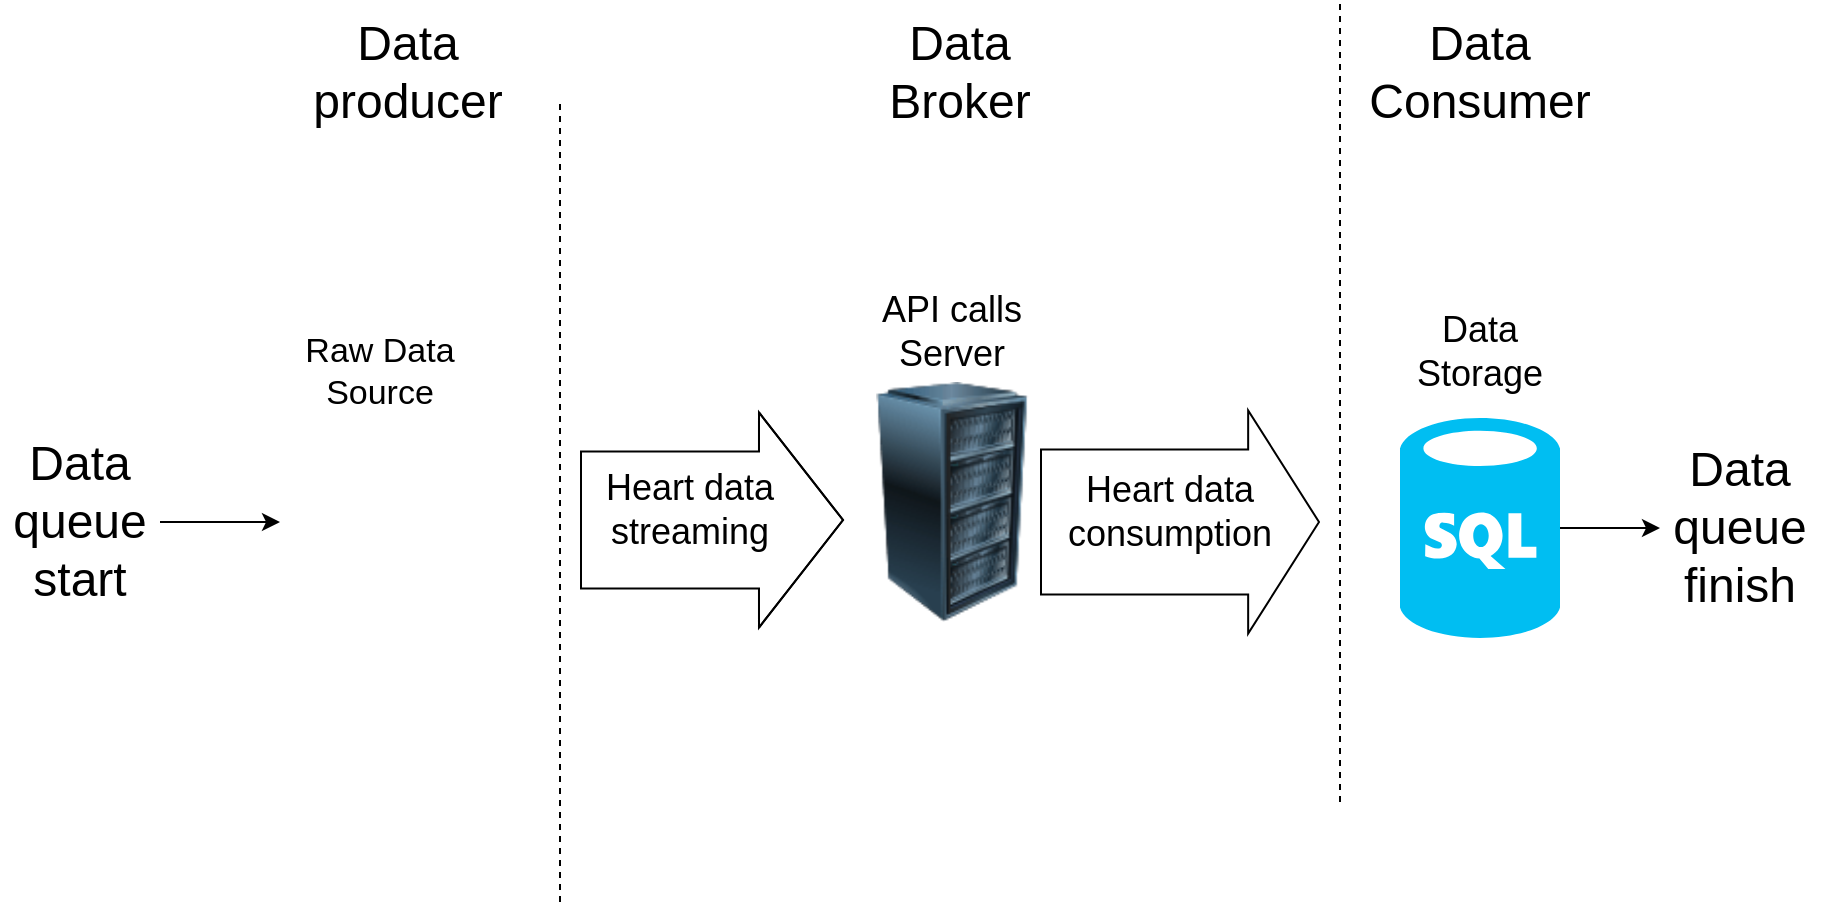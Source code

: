<mxfile version="21.5.2">
  <diagram name="Página-1" id="xNhPNnMRd9htXLf8wS57">
    <mxGraphModel dx="2062" dy="656" grid="1" gridSize="10" guides="1" tooltips="1" connect="1" arrows="1" fold="1" page="1" pageScale="1" pageWidth="827" pageHeight="1169" math="0" shadow="0">
      <root>
        <mxCell id="0" />
        <mxCell id="1" parent="0" />
        <mxCell id="IrRJ5_O-pY0Ifu8mV4sr-7" value="" style="group" parent="1" vertex="1" connectable="0">
          <mxGeometry y="200" width="128" height="168" as="geometry" />
        </mxCell>
        <mxCell id="IrRJ5_O-pY0Ifu8mV4sr-3" value="" style="shape=image;html=1;verticalAlign=top;verticalLabelPosition=bottom;labelBackgroundColor=#ffffff;imageAspect=0;aspect=fixed;image=https://cdn3.iconfinder.com/data/icons/clinical-3/96/medic-128.png" parent="IrRJ5_O-pY0Ifu8mV4sr-7" vertex="1">
          <mxGeometry y="40" width="100" height="100" as="geometry" />
        </mxCell>
        <mxCell id="IrRJ5_O-pY0Ifu8mV4sr-4" value="&lt;font style=&quot;font-size: 17px;&quot;&gt;Raw Data Source&lt;/font&gt;" style="text;html=1;strokeColor=none;fillColor=none;align=center;verticalAlign=middle;whiteSpace=wrap;rounded=0;" parent="IrRJ5_O-pY0Ifu8mV4sr-7" vertex="1">
          <mxGeometry x="-13" width="126" height="30" as="geometry" />
        </mxCell>
        <mxCell id="IrRJ5_O-pY0Ifu8mV4sr-18" value="&lt;font style=&quot;font-size: 18px;&quot;&gt;API calls Server&lt;/font&gt;" style="text;html=1;strokeColor=none;fillColor=none;align=center;verticalAlign=middle;whiteSpace=wrap;rounded=0;" parent="1" vertex="1">
          <mxGeometry x="296.2" y="180" width="80" height="30" as="geometry" />
        </mxCell>
        <mxCell id="IrRJ5_O-pY0Ifu8mV4sr-22" value="" style="endArrow=none;dashed=1;html=1;rounded=0;" parent="1" edge="1">
          <mxGeometry width="50" height="50" relative="1" as="geometry">
            <mxPoint x="140" y="480" as="sourcePoint" />
            <mxPoint x="140" y="80" as="targetPoint" />
          </mxGeometry>
        </mxCell>
        <mxCell id="IrRJ5_O-pY0Ifu8mV4sr-24" value="&lt;font style=&quot;font-size: 24px;&quot;&gt;Data producer&lt;/font&gt;" style="text;html=1;strokeColor=none;fillColor=none;align=center;verticalAlign=middle;whiteSpace=wrap;rounded=0;" parent="1" vertex="1">
          <mxGeometry x="24" y="50" width="80" height="30" as="geometry" />
        </mxCell>
        <mxCell id="IrRJ5_O-pY0Ifu8mV4sr-26" value="&lt;font style=&quot;font-size: 24px;&quot;&gt;Data Broker&lt;/font&gt;" style="text;html=1;strokeColor=none;fillColor=none;align=center;verticalAlign=middle;whiteSpace=wrap;rounded=0;" parent="1" vertex="1">
          <mxGeometry x="300" y="50" width="80" height="30" as="geometry" />
        </mxCell>
        <mxCell id="IrRJ5_O-pY0Ifu8mV4sr-29" value="" style="group" parent="1" vertex="1" connectable="0">
          <mxGeometry x="380" y="270" width="132" height="30" as="geometry" />
        </mxCell>
        <mxCell id="IrRJ5_O-pY0Ifu8mV4sr-30" value="" style="shape=flexArrow;endArrow=classic;html=1;rounded=0;endWidth=38;endSize=11.474;width=72.571;" parent="IrRJ5_O-pY0Ifu8mV4sr-29" edge="1">
          <mxGeometry width="50" height="50" relative="1" as="geometry">
            <mxPoint y="20" as="sourcePoint" />
            <mxPoint x="140" y="20" as="targetPoint" />
          </mxGeometry>
        </mxCell>
        <mxCell id="IrRJ5_O-pY0Ifu8mV4sr-31" value="&lt;font style=&quot;font-size: 18px;&quot;&gt;Heart data consumption&lt;/font&gt;" style="text;html=1;strokeColor=none;fillColor=none;align=center;verticalAlign=middle;whiteSpace=wrap;rounded=0;" parent="IrRJ5_O-pY0Ifu8mV4sr-29" vertex="1">
          <mxGeometry x="10" width="110" height="30" as="geometry" />
        </mxCell>
        <mxCell id="IrRJ5_O-pY0Ifu8mV4sr-32" style="edgeStyle=orthogonalEdgeStyle;rounded=0;orthogonalLoop=1;jettySize=auto;html=1;exitX=0.5;exitY=1;exitDx=0;exitDy=0;" parent="IrRJ5_O-pY0Ifu8mV4sr-29" source="IrRJ5_O-pY0Ifu8mV4sr-31" target="IrRJ5_O-pY0Ifu8mV4sr-31" edge="1">
          <mxGeometry relative="1" as="geometry" />
        </mxCell>
        <mxCell id="IrRJ5_O-pY0Ifu8mV4sr-35" value="&lt;font style=&quot;font-size: 18px;&quot;&gt;Data Storage&lt;/font&gt;" style="text;html=1;strokeColor=none;fillColor=none;align=center;verticalAlign=middle;whiteSpace=wrap;rounded=0;" parent="1" vertex="1">
          <mxGeometry x="570" y="190" width="60" height="30" as="geometry" />
        </mxCell>
        <mxCell id="IrRJ5_O-pY0Ifu8mV4sr-41" style="edgeStyle=orthogonalEdgeStyle;rounded=0;orthogonalLoop=1;jettySize=auto;html=1;exitX=0.5;exitY=1;exitDx=0;exitDy=0;" parent="1" edge="1">
          <mxGeometry relative="1" as="geometry">
            <mxPoint x="455" y="310" as="sourcePoint" />
            <mxPoint x="455" y="310" as="targetPoint" />
          </mxGeometry>
        </mxCell>
        <mxCell id="g9L9M4cXe2nwXgYZEAq0-1" value="" style="image;html=1;image=img/lib/clip_art/computers/Server_Rack_128x128.png" vertex="1" parent="1">
          <mxGeometry x="282.4" y="220" width="107.6" height="120" as="geometry" />
        </mxCell>
        <mxCell id="g9L9M4cXe2nwXgYZEAq0-2" value="&lt;font style=&quot;font-size: 24px;&quot;&gt;Data Consumer&lt;/font&gt;" style="text;html=1;strokeColor=none;fillColor=none;align=center;verticalAlign=middle;whiteSpace=wrap;rounded=0;" vertex="1" parent="1">
          <mxGeometry x="560" y="50" width="80" height="30" as="geometry" />
        </mxCell>
        <mxCell id="g9L9M4cXe2nwXgYZEAq0-20" value="" style="edgeStyle=orthogonalEdgeStyle;rounded=0;orthogonalLoop=1;jettySize=auto;html=1;" edge="1" parent="1" source="g9L9M4cXe2nwXgYZEAq0-3" target="g9L9M4cXe2nwXgYZEAq0-10">
          <mxGeometry relative="1" as="geometry" />
        </mxCell>
        <mxCell id="g9L9M4cXe2nwXgYZEAq0-3" value="" style="verticalLabelPosition=bottom;html=1;verticalAlign=top;align=center;strokeColor=none;fillColor=#00BEF2;shape=mxgraph.azure.sql_database;" vertex="1" parent="1">
          <mxGeometry x="560" y="238" width="80" height="110" as="geometry" />
        </mxCell>
        <mxCell id="g9L9M4cXe2nwXgYZEAq0-4" value="" style="endArrow=none;dashed=1;html=1;rounded=0;" edge="1" parent="1">
          <mxGeometry width="50" height="50" relative="1" as="geometry">
            <mxPoint x="530" y="430" as="sourcePoint" />
            <mxPoint x="530" y="30" as="targetPoint" />
          </mxGeometry>
        </mxCell>
        <mxCell id="g9L9M4cXe2nwXgYZEAq0-19" value="" style="edgeStyle=orthogonalEdgeStyle;rounded=0;orthogonalLoop=1;jettySize=auto;html=1;" edge="1" parent="1" source="g9L9M4cXe2nwXgYZEAq0-9" target="IrRJ5_O-pY0Ifu8mV4sr-3">
          <mxGeometry relative="1" as="geometry" />
        </mxCell>
        <mxCell id="g9L9M4cXe2nwXgYZEAq0-9" value="&lt;font style=&quot;font-size: 24px;&quot;&gt;Data queue start&lt;br&gt;&lt;/font&gt;" style="text;html=1;strokeColor=none;fillColor=none;align=center;verticalAlign=middle;whiteSpace=wrap;rounded=0;" vertex="1" parent="1">
          <mxGeometry x="-140" y="275" width="80" height="30" as="geometry" />
        </mxCell>
        <mxCell id="g9L9M4cXe2nwXgYZEAq0-10" value="&lt;font style=&quot;font-size: 24px;&quot;&gt;Data queue finish&lt;br&gt;&lt;/font&gt;" style="text;html=1;strokeColor=none;fillColor=none;align=center;verticalAlign=middle;whiteSpace=wrap;rounded=0;" vertex="1" parent="1">
          <mxGeometry x="690" y="278" width="80" height="30" as="geometry" />
        </mxCell>
        <mxCell id="IrRJ5_O-pY0Ifu8mV4sr-8" value="" style="shape=flexArrow;endArrow=classic;html=1;rounded=0;endWidth=38;endSize=13.669;width=68.571;" parent="1" edge="1">
          <mxGeometry width="50" height="50" relative="1" as="geometry">
            <mxPoint x="150" y="289" as="sourcePoint" />
            <mxPoint x="282" y="289" as="targetPoint" />
            <Array as="points">
              <mxPoint x="220" y="289" />
            </Array>
          </mxGeometry>
        </mxCell>
        <mxCell id="IrRJ5_O-pY0Ifu8mV4sr-9" value="&lt;font style=&quot;font-size: 18px;&quot;&gt;Heart data streaming&lt;/font&gt;" style="text;html=1;strokeColor=none;fillColor=none;align=center;verticalAlign=middle;whiteSpace=wrap;rounded=0;" parent="1" vertex="1">
          <mxGeometry x="150" y="269" width="110" height="30" as="geometry" />
        </mxCell>
        <mxCell id="IrRJ5_O-pY0Ifu8mV4sr-12" style="edgeStyle=orthogonalEdgeStyle;rounded=0;orthogonalLoop=1;jettySize=auto;html=1;exitX=0.5;exitY=1;exitDx=0;exitDy=0;" parent="1" source="IrRJ5_O-pY0Ifu8mV4sr-9" target="IrRJ5_O-pY0Ifu8mV4sr-9" edge="1">
          <mxGeometry relative="1" as="geometry" />
        </mxCell>
      </root>
    </mxGraphModel>
  </diagram>
</mxfile>
